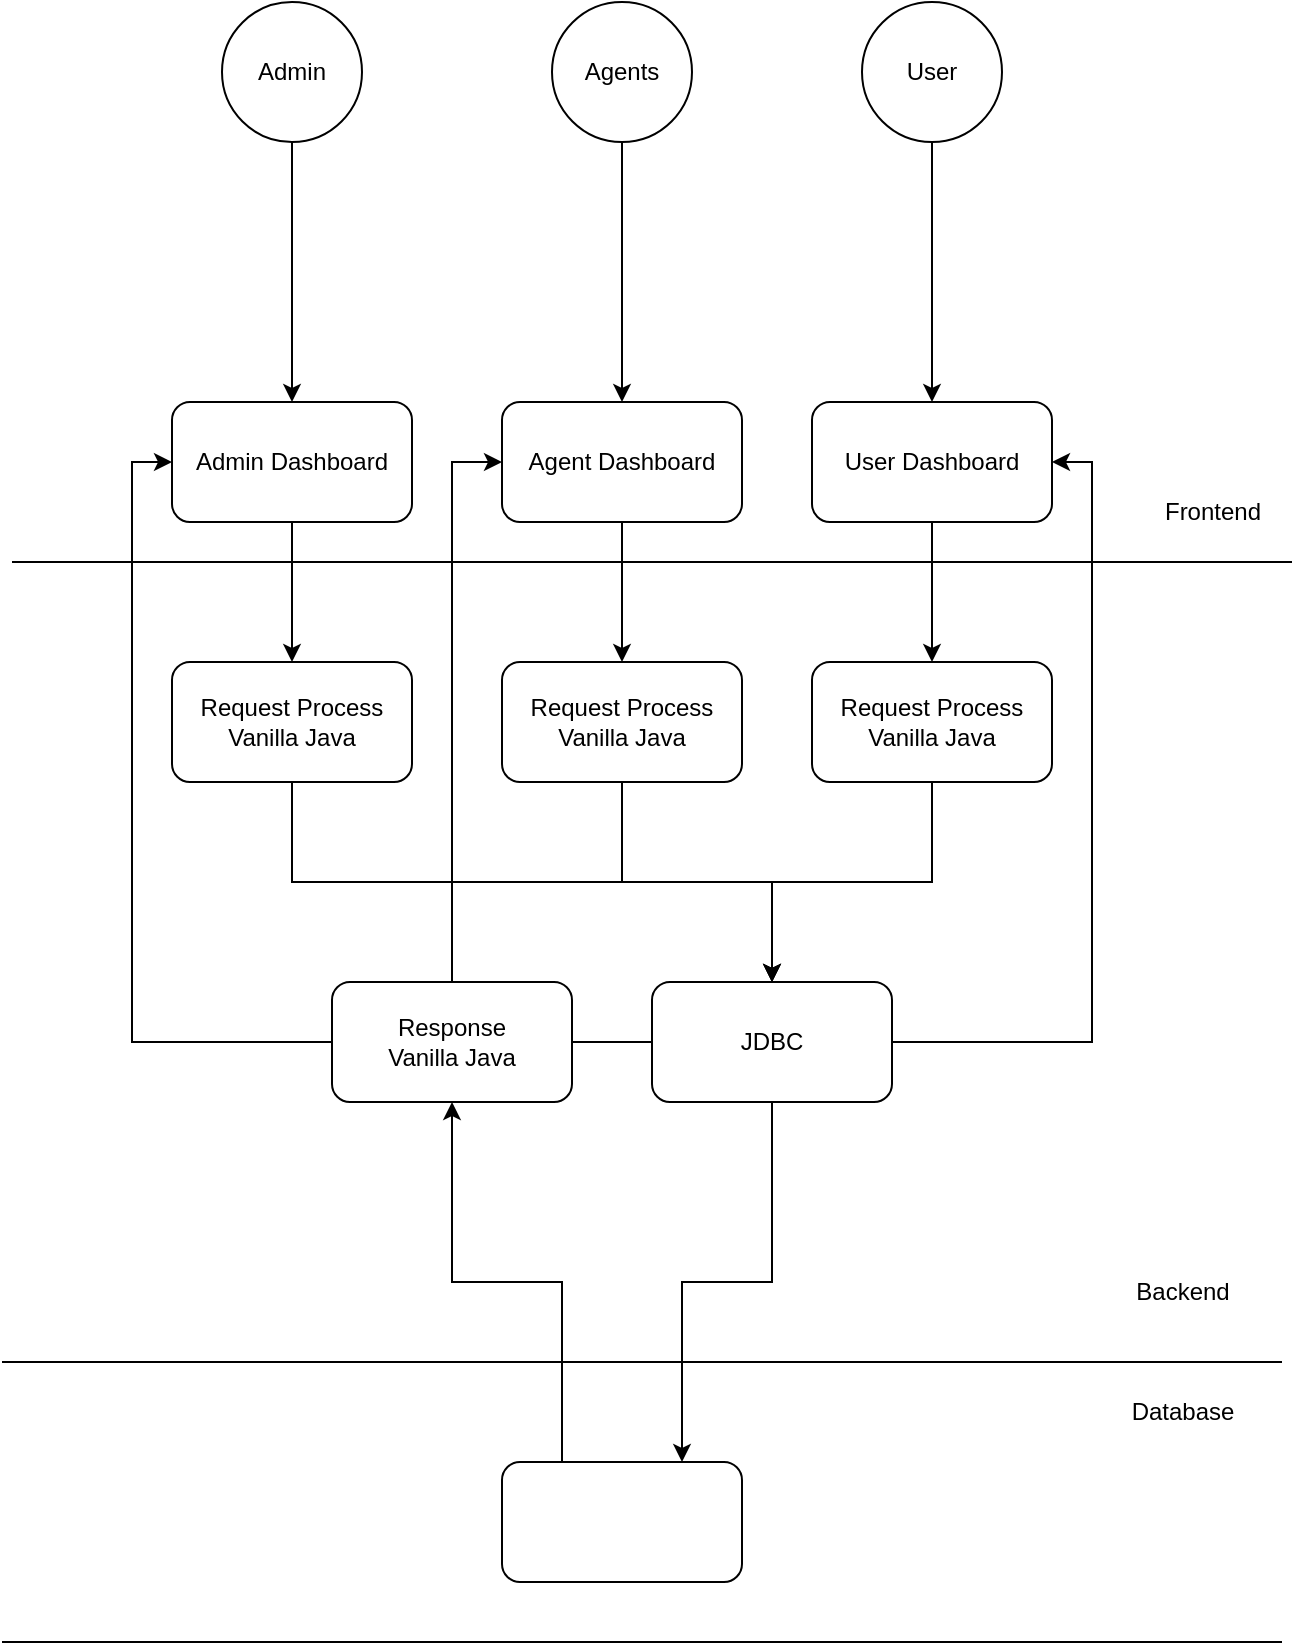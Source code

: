 <mxfile version="28.2.0">
  <diagram name="Page-1" id="siEM5TWR_u8KWLn8t2EC">
    <mxGraphModel dx="1042" dy="1663" grid="1" gridSize="10" guides="1" tooltips="1" connect="1" arrows="1" fold="1" page="1" pageScale="1" pageWidth="850" pageHeight="1100" math="0" shadow="0">
      <root>
        <mxCell id="0" />
        <mxCell id="1" parent="0" />
        <mxCell id="XW792IibJ0q6MfEuAsvZ-4" value="" style="endArrow=none;html=1;rounded=0;" edge="1" parent="1">
          <mxGeometry width="50" height="50" relative="1" as="geometry">
            <mxPoint x="120" y="240" as="sourcePoint" />
            <mxPoint x="760" y="240" as="targetPoint" />
          </mxGeometry>
        </mxCell>
        <mxCell id="XW792IibJ0q6MfEuAsvZ-5" value="&lt;div&gt;Frontend&lt;/div&gt;" style="text;html=1;align=center;verticalAlign=middle;resizable=0;points=[];autosize=1;strokeColor=none;fillColor=none;" vertex="1" parent="1">
          <mxGeometry x="685" y="200" width="70" height="30" as="geometry" />
        </mxCell>
        <mxCell id="XW792IibJ0q6MfEuAsvZ-6" value="" style="endArrow=none;html=1;rounded=0;" edge="1" parent="1">
          <mxGeometry width="50" height="50" relative="1" as="geometry">
            <mxPoint x="115" y="640" as="sourcePoint" />
            <mxPoint x="755" y="640" as="targetPoint" />
          </mxGeometry>
        </mxCell>
        <mxCell id="XW792IibJ0q6MfEuAsvZ-7" value="Backend" style="text;html=1;align=center;verticalAlign=middle;resizable=0;points=[];autosize=1;strokeColor=none;fillColor=none;" vertex="1" parent="1">
          <mxGeometry x="670" y="590" width="70" height="30" as="geometry" />
        </mxCell>
        <mxCell id="XW792IibJ0q6MfEuAsvZ-8" value="" style="endArrow=none;html=1;rounded=0;" edge="1" parent="1">
          <mxGeometry width="50" height="50" relative="1" as="geometry">
            <mxPoint x="115" y="780" as="sourcePoint" />
            <mxPoint x="755" y="780" as="targetPoint" />
          </mxGeometry>
        </mxCell>
        <mxCell id="XW792IibJ0q6MfEuAsvZ-9" value="&lt;div&gt;Database&lt;/div&gt;" style="text;html=1;align=center;verticalAlign=middle;resizable=0;points=[];autosize=1;strokeColor=none;fillColor=none;" vertex="1" parent="1">
          <mxGeometry x="670" y="650" width="70" height="30" as="geometry" />
        </mxCell>
        <mxCell id="XW792IibJ0q6MfEuAsvZ-16" style="edgeStyle=orthogonalEdgeStyle;rounded=0;orthogonalLoop=1;jettySize=auto;html=1;exitX=0.5;exitY=1;exitDx=0;exitDy=0;entryX=0.5;entryY=0;entryDx=0;entryDy=0;" edge="1" parent="1" source="XW792IibJ0q6MfEuAsvZ-10" target="XW792IibJ0q6MfEuAsvZ-12">
          <mxGeometry relative="1" as="geometry" />
        </mxCell>
        <mxCell id="XW792IibJ0q6MfEuAsvZ-10" value="&lt;div&gt;Admin&lt;/div&gt;" style="ellipse;whiteSpace=wrap;html=1;aspect=fixed;" vertex="1" parent="1">
          <mxGeometry x="225" y="-40" width="70" height="70" as="geometry" />
        </mxCell>
        <mxCell id="XW792IibJ0q6MfEuAsvZ-17" style="edgeStyle=orthogonalEdgeStyle;rounded=0;orthogonalLoop=1;jettySize=auto;html=1;exitX=0.5;exitY=1;exitDx=0;exitDy=0;entryX=0.5;entryY=0;entryDx=0;entryDy=0;" edge="1" parent="1" source="XW792IibJ0q6MfEuAsvZ-11" target="XW792IibJ0q6MfEuAsvZ-13">
          <mxGeometry relative="1" as="geometry" />
        </mxCell>
        <mxCell id="XW792IibJ0q6MfEuAsvZ-11" value="User" style="ellipse;whiteSpace=wrap;html=1;aspect=fixed;" vertex="1" parent="1">
          <mxGeometry x="545" y="-40" width="70" height="70" as="geometry" />
        </mxCell>
        <mxCell id="XW792IibJ0q6MfEuAsvZ-24" style="edgeStyle=orthogonalEdgeStyle;rounded=0;orthogonalLoop=1;jettySize=auto;html=1;exitX=0.5;exitY=1;exitDx=0;exitDy=0;entryX=0.5;entryY=0;entryDx=0;entryDy=0;" edge="1" parent="1" source="XW792IibJ0q6MfEuAsvZ-12" target="XW792IibJ0q6MfEuAsvZ-21">
          <mxGeometry relative="1" as="geometry" />
        </mxCell>
        <mxCell id="XW792IibJ0q6MfEuAsvZ-12" value="Admin Dashboard" style="rounded=1;whiteSpace=wrap;html=1;" vertex="1" parent="1">
          <mxGeometry x="200" y="160" width="120" height="60" as="geometry" />
        </mxCell>
        <mxCell id="XW792IibJ0q6MfEuAsvZ-26" style="edgeStyle=orthogonalEdgeStyle;rounded=0;orthogonalLoop=1;jettySize=auto;html=1;exitX=0.5;exitY=1;exitDx=0;exitDy=0;entryX=0.5;entryY=0;entryDx=0;entryDy=0;" edge="1" parent="1" source="XW792IibJ0q6MfEuAsvZ-13" target="XW792IibJ0q6MfEuAsvZ-22">
          <mxGeometry relative="1" as="geometry" />
        </mxCell>
        <mxCell id="XW792IibJ0q6MfEuAsvZ-13" value="User Dashboard" style="rounded=1;whiteSpace=wrap;html=1;" vertex="1" parent="1">
          <mxGeometry x="520" y="160" width="120" height="60" as="geometry" />
        </mxCell>
        <mxCell id="XW792IibJ0q6MfEuAsvZ-20" style="edgeStyle=orthogonalEdgeStyle;rounded=0;orthogonalLoop=1;jettySize=auto;html=1;exitX=0.5;exitY=1;exitDx=0;exitDy=0;entryX=0.5;entryY=0;entryDx=0;entryDy=0;" edge="1" parent="1" source="XW792IibJ0q6MfEuAsvZ-18" target="XW792IibJ0q6MfEuAsvZ-19">
          <mxGeometry relative="1" as="geometry" />
        </mxCell>
        <mxCell id="XW792IibJ0q6MfEuAsvZ-18" value="Agents" style="ellipse;whiteSpace=wrap;html=1;aspect=fixed;" vertex="1" parent="1">
          <mxGeometry x="390" y="-40" width="70" height="70" as="geometry" />
        </mxCell>
        <mxCell id="XW792IibJ0q6MfEuAsvZ-25" style="edgeStyle=orthogonalEdgeStyle;rounded=0;orthogonalLoop=1;jettySize=auto;html=1;exitX=0.5;exitY=1;exitDx=0;exitDy=0;entryX=0.5;entryY=0;entryDx=0;entryDy=0;" edge="1" parent="1" source="XW792IibJ0q6MfEuAsvZ-19" target="XW792IibJ0q6MfEuAsvZ-23">
          <mxGeometry relative="1" as="geometry" />
        </mxCell>
        <mxCell id="XW792IibJ0q6MfEuAsvZ-19" value="&lt;div&gt;Agent Dashboard&lt;/div&gt;" style="rounded=1;whiteSpace=wrap;html=1;" vertex="1" parent="1">
          <mxGeometry x="365" y="160" width="120" height="60" as="geometry" />
        </mxCell>
        <mxCell id="XW792IibJ0q6MfEuAsvZ-31" style="edgeStyle=orthogonalEdgeStyle;rounded=0;orthogonalLoop=1;jettySize=auto;html=1;exitX=0.5;exitY=1;exitDx=0;exitDy=0;" edge="1" parent="1" source="XW792IibJ0q6MfEuAsvZ-21" target="XW792IibJ0q6MfEuAsvZ-28">
          <mxGeometry relative="1" as="geometry" />
        </mxCell>
        <mxCell id="XW792IibJ0q6MfEuAsvZ-21" value="&lt;div&gt;Request Process&lt;/div&gt;&lt;div&gt;Vanilla Java&lt;/div&gt;" style="rounded=1;whiteSpace=wrap;html=1;" vertex="1" parent="1">
          <mxGeometry x="200" y="290" width="120" height="60" as="geometry" />
        </mxCell>
        <mxCell id="XW792IibJ0q6MfEuAsvZ-34" style="edgeStyle=orthogonalEdgeStyle;rounded=0;orthogonalLoop=1;jettySize=auto;html=1;exitX=0.5;exitY=1;exitDx=0;exitDy=0;entryX=0.5;entryY=0;entryDx=0;entryDy=0;" edge="1" parent="1" source="XW792IibJ0q6MfEuAsvZ-22" target="XW792IibJ0q6MfEuAsvZ-28">
          <mxGeometry relative="1" as="geometry" />
        </mxCell>
        <mxCell id="XW792IibJ0q6MfEuAsvZ-22" value="&lt;div&gt;Request Process&lt;/div&gt;&lt;div&gt;Vanilla Java&lt;/div&gt;" style="rounded=1;whiteSpace=wrap;html=1;" vertex="1" parent="1">
          <mxGeometry x="520" y="290" width="120" height="60" as="geometry" />
        </mxCell>
        <mxCell id="XW792IibJ0q6MfEuAsvZ-32" style="edgeStyle=orthogonalEdgeStyle;rounded=0;orthogonalLoop=1;jettySize=auto;html=1;exitX=0.5;exitY=1;exitDx=0;exitDy=0;entryX=0.5;entryY=0;entryDx=0;entryDy=0;" edge="1" parent="1" source="XW792IibJ0q6MfEuAsvZ-23" target="XW792IibJ0q6MfEuAsvZ-28">
          <mxGeometry relative="1" as="geometry" />
        </mxCell>
        <mxCell id="XW792IibJ0q6MfEuAsvZ-23" value="&lt;div&gt;Request Process&lt;/div&gt;&lt;div&gt;Vanilla Java&lt;/div&gt;" style="rounded=1;whiteSpace=wrap;html=1;" vertex="1" parent="1">
          <mxGeometry x="365" y="290" width="120" height="60" as="geometry" />
        </mxCell>
        <mxCell id="XW792IibJ0q6MfEuAsvZ-43" style="edgeStyle=orthogonalEdgeStyle;rounded=0;orthogonalLoop=1;jettySize=auto;html=1;exitX=1;exitY=0.5;exitDx=0;exitDy=0;entryX=1;entryY=0.5;entryDx=0;entryDy=0;" edge="1" parent="1" source="XW792IibJ0q6MfEuAsvZ-27" target="XW792IibJ0q6MfEuAsvZ-13">
          <mxGeometry relative="1" as="geometry" />
        </mxCell>
        <mxCell id="XW792IibJ0q6MfEuAsvZ-44" style="edgeStyle=orthogonalEdgeStyle;rounded=0;orthogonalLoop=1;jettySize=auto;html=1;exitX=0.5;exitY=0;exitDx=0;exitDy=0;entryX=0;entryY=0.5;entryDx=0;entryDy=0;" edge="1" parent="1" source="XW792IibJ0q6MfEuAsvZ-27" target="XW792IibJ0q6MfEuAsvZ-19">
          <mxGeometry relative="1" as="geometry" />
        </mxCell>
        <mxCell id="XW792IibJ0q6MfEuAsvZ-46" style="edgeStyle=orthogonalEdgeStyle;rounded=0;orthogonalLoop=1;jettySize=auto;html=1;exitX=0;exitY=0.5;exitDx=0;exitDy=0;entryX=0;entryY=0.5;entryDx=0;entryDy=0;" edge="1" parent="1" source="XW792IibJ0q6MfEuAsvZ-27" target="XW792IibJ0q6MfEuAsvZ-12">
          <mxGeometry relative="1" as="geometry" />
        </mxCell>
        <mxCell id="XW792IibJ0q6MfEuAsvZ-27" value="&lt;div&gt;Response&lt;/div&gt;&lt;div&gt;Vanilla Java&lt;/div&gt;" style="rounded=1;whiteSpace=wrap;html=1;" vertex="1" parent="1">
          <mxGeometry x="280" y="450" width="120" height="60" as="geometry" />
        </mxCell>
        <mxCell id="XW792IibJ0q6MfEuAsvZ-38" style="edgeStyle=orthogonalEdgeStyle;rounded=0;orthogonalLoop=1;jettySize=auto;html=1;exitX=0.5;exitY=1;exitDx=0;exitDy=0;entryX=0.75;entryY=0;entryDx=0;entryDy=0;" edge="1" parent="1" source="XW792IibJ0q6MfEuAsvZ-28" target="XW792IibJ0q6MfEuAsvZ-36">
          <mxGeometry relative="1" as="geometry">
            <mxPoint x="440" y="680" as="targetPoint" />
          </mxGeometry>
        </mxCell>
        <mxCell id="XW792IibJ0q6MfEuAsvZ-28" value="JDBC" style="rounded=1;whiteSpace=wrap;html=1;" vertex="1" parent="1">
          <mxGeometry x="440" y="450" width="120" height="60" as="geometry" />
        </mxCell>
        <mxCell id="XW792IibJ0q6MfEuAsvZ-33" style="edgeStyle=orthogonalEdgeStyle;rounded=0;orthogonalLoop=1;jettySize=auto;html=1;exitX=0.5;exitY=1;exitDx=0;exitDy=0;" edge="1" parent="1" source="XW792IibJ0q6MfEuAsvZ-22" target="XW792IibJ0q6MfEuAsvZ-22">
          <mxGeometry relative="1" as="geometry" />
        </mxCell>
        <mxCell id="XW792IibJ0q6MfEuAsvZ-40" style="edgeStyle=orthogonalEdgeStyle;rounded=0;orthogonalLoop=1;jettySize=auto;html=1;exitX=0.25;exitY=0;exitDx=0;exitDy=0;entryX=0.5;entryY=1;entryDx=0;entryDy=0;" edge="1" parent="1" source="XW792IibJ0q6MfEuAsvZ-36" target="XW792IibJ0q6MfEuAsvZ-27">
          <mxGeometry relative="1" as="geometry" />
        </mxCell>
        <mxCell id="XW792IibJ0q6MfEuAsvZ-36" value="" style="rounded=1;whiteSpace=wrap;html=1;" vertex="1" parent="1">
          <mxGeometry x="365" y="690" width="120" height="60" as="geometry" />
        </mxCell>
      </root>
    </mxGraphModel>
  </diagram>
</mxfile>

